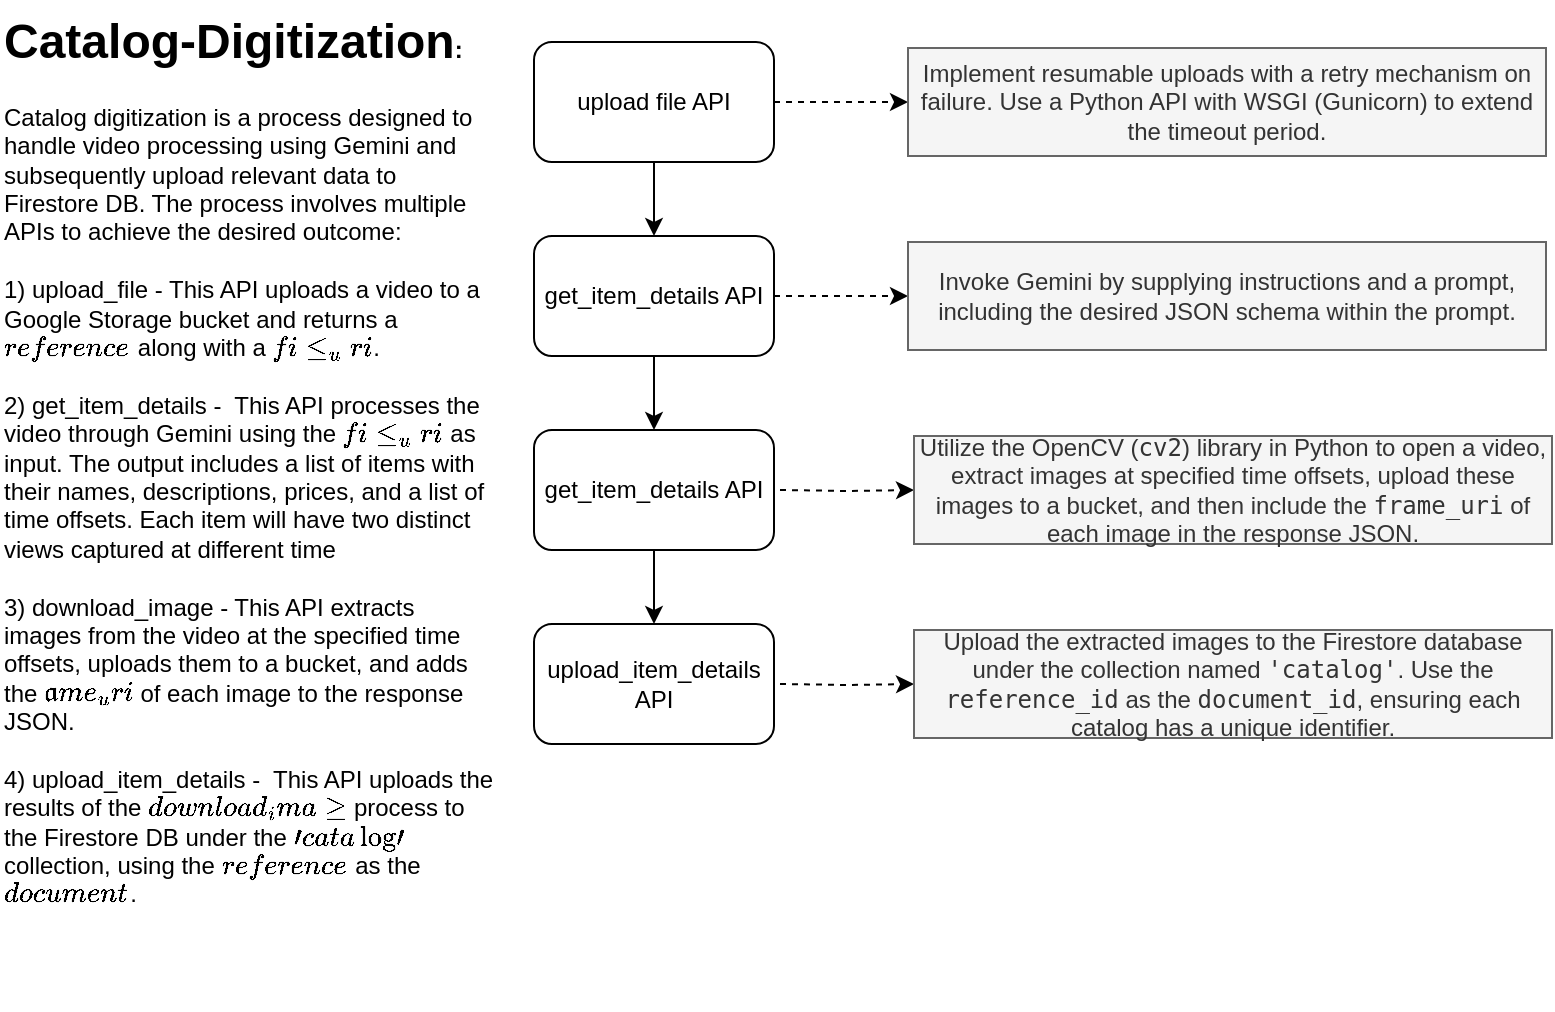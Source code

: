 <mxfile version="24.7.8">
  <diagram name="Page-1" id="tGZ6h4nX2nl4tZphvq1n">
    <mxGraphModel dx="880" dy="460" grid="0" gridSize="10" guides="1" tooltips="1" connect="1" arrows="1" fold="1" page="1" pageScale="1" pageWidth="827" pageHeight="1169" math="0" shadow="0">
      <root>
        <mxCell id="0" />
        <mxCell id="1" parent="0" />
        <mxCell id="Uc2AiXFNQJb0ozkdS__R-6" value="" style="edgeStyle=orthogonalEdgeStyle;rounded=0;orthogonalLoop=1;jettySize=auto;html=1;" edge="1" parent="1" source="Uc2AiXFNQJb0ozkdS__R-1" target="Uc2AiXFNQJb0ozkdS__R-2">
          <mxGeometry relative="1" as="geometry" />
        </mxCell>
        <mxCell id="Uc2AiXFNQJb0ozkdS__R-10" value="" style="edgeStyle=orthogonalEdgeStyle;rounded=0;orthogonalLoop=1;jettySize=auto;html=1;dashed=1;" edge="1" parent="1" source="Uc2AiXFNQJb0ozkdS__R-1" target="Uc2AiXFNQJb0ozkdS__R-9">
          <mxGeometry relative="1" as="geometry" />
        </mxCell>
        <mxCell id="Uc2AiXFNQJb0ozkdS__R-1" value="upload file API" style="rounded=1;whiteSpace=wrap;html=1;" vertex="1" parent="1">
          <mxGeometry x="305" y="37" width="120" height="60" as="geometry" />
        </mxCell>
        <mxCell id="Uc2AiXFNQJb0ozkdS__R-7" value="" style="edgeStyle=orthogonalEdgeStyle;rounded=0;orthogonalLoop=1;jettySize=auto;html=1;" edge="1" parent="1" source="Uc2AiXFNQJb0ozkdS__R-2" target="Uc2AiXFNQJb0ozkdS__R-4">
          <mxGeometry relative="1" as="geometry" />
        </mxCell>
        <mxCell id="Uc2AiXFNQJb0ozkdS__R-12" value="" style="edgeStyle=orthogonalEdgeStyle;rounded=0;orthogonalLoop=1;jettySize=auto;html=1;dashed=1;" edge="1" parent="1" source="Uc2AiXFNQJb0ozkdS__R-2" target="Uc2AiXFNQJb0ozkdS__R-11">
          <mxGeometry relative="1" as="geometry" />
        </mxCell>
        <mxCell id="Uc2AiXFNQJb0ozkdS__R-2" value="get_item_details API" style="rounded=1;whiteSpace=wrap;html=1;" vertex="1" parent="1">
          <mxGeometry x="305" y="134" width="120" height="60" as="geometry" />
        </mxCell>
        <mxCell id="Uc2AiXFNQJb0ozkdS__R-3" value="&lt;h1 style=&quot;margin-top: 0px;&quot;&gt;Catalog-Digitization&lt;span style=&quot;background-color: initial; font-size: 12px;&quot;&gt;:&lt;/span&gt;&lt;/h1&gt;&lt;div&gt;Catalog digitization is a process designed to handle video processing using Gemini and subsequently upload relevant data to Firestore DB. The process involves multiple APIs to achieve the desired outcome:&lt;/div&gt;&lt;div&gt;&lt;br&gt;&lt;/div&gt;&lt;div&gt;1) upload_file - This API uploads a video to a Google Storage bucket and returns a `reference_id` along with a `file_uri`.&lt;/div&gt;&lt;div&gt;&lt;br&gt;&lt;/div&gt;&lt;div&gt;2) get_item_details -&amp;nbsp; This API processes the video through Gemini using the `file_uri` as input. The output includes a list of items with their names, descriptions, prices, and a list of time offsets. Each item will have two distinct views captured at different time&lt;/div&gt;&lt;div&gt;&lt;br&gt;&lt;/div&gt;&lt;div&gt;3) download_image - This API extracts images from the video at the specified time offsets, uploads them to a bucket, and adds the `frame_uri` of each image to the response JSON.&lt;/div&gt;&lt;div&gt;&lt;br&gt;&lt;/div&gt;&lt;div&gt;4) upload_item_details -&amp;nbsp; This API uploads the results of the `download_image` process to the Firestore DB under the `&#39;catalog&#39;` collection, using the `reference_id` as the `document_id`.&lt;/div&gt;" style="text;html=1;whiteSpace=wrap;overflow=hidden;rounded=0;" vertex="1" parent="1">
          <mxGeometry x="38" y="16" width="248" height="502" as="geometry" />
        </mxCell>
        <mxCell id="Uc2AiXFNQJb0ozkdS__R-8" value="" style="edgeStyle=orthogonalEdgeStyle;rounded=0;orthogonalLoop=1;jettySize=auto;html=1;" edge="1" parent="1" source="Uc2AiXFNQJb0ozkdS__R-4" target="Uc2AiXFNQJb0ozkdS__R-5">
          <mxGeometry relative="1" as="geometry" />
        </mxCell>
        <mxCell id="Uc2AiXFNQJb0ozkdS__R-4" value="get_item_details API" style="rounded=1;whiteSpace=wrap;html=1;" vertex="1" parent="1">
          <mxGeometry x="305" y="231" width="120" height="60" as="geometry" />
        </mxCell>
        <mxCell id="Uc2AiXFNQJb0ozkdS__R-5" value="upload_item_details API" style="rounded=1;whiteSpace=wrap;html=1;" vertex="1" parent="1">
          <mxGeometry x="305" y="328" width="120" height="60" as="geometry" />
        </mxCell>
        <mxCell id="Uc2AiXFNQJb0ozkdS__R-9" value="Implement resumable uploads with a retry mechanism on failure. Use a Python API with WSGI (Gunicorn) to extend the timeout period." style="text;html=1;align=center;verticalAlign=middle;whiteSpace=wrap;rounded=0;fillColor=#f5f5f5;fontColor=#333333;strokeColor=#666666;" vertex="1" parent="1">
          <mxGeometry x="492" y="40" width="319" height="54" as="geometry" />
        </mxCell>
        <mxCell id="Uc2AiXFNQJb0ozkdS__R-11" value="Invoke Gemini by supplying instructions and a prompt, including the desired JSON schema within the prompt." style="text;html=1;align=center;verticalAlign=middle;whiteSpace=wrap;rounded=0;fillColor=#f5f5f5;fontColor=#333333;strokeColor=#666666;" vertex="1" parent="1">
          <mxGeometry x="492" y="137" width="319" height="54" as="geometry" />
        </mxCell>
        <mxCell id="Uc2AiXFNQJb0ozkdS__R-13" value="" style="edgeStyle=orthogonalEdgeStyle;rounded=0;orthogonalLoop=1;jettySize=auto;html=1;dashed=1;" edge="1" parent="1" target="Uc2AiXFNQJb0ozkdS__R-14">
          <mxGeometry relative="1" as="geometry">
            <mxPoint x="428" y="261" as="sourcePoint" />
          </mxGeometry>
        </mxCell>
        <mxCell id="Uc2AiXFNQJb0ozkdS__R-14" value="Utilize the OpenCV (&lt;code&gt;cv2&lt;/code&gt;) library in Python to open a video, extract images at specified time offsets, upload these images to a bucket, and then include the &lt;code&gt;frame_uri&lt;/code&gt; of each image in the response JSON." style="text;html=1;align=center;verticalAlign=middle;whiteSpace=wrap;rounded=0;fillColor=#f5f5f5;fontColor=#333333;strokeColor=#666666;" vertex="1" parent="1">
          <mxGeometry x="495" y="234" width="319" height="54" as="geometry" />
        </mxCell>
        <mxCell id="Uc2AiXFNQJb0ozkdS__R-15" value="" style="edgeStyle=orthogonalEdgeStyle;rounded=0;orthogonalLoop=1;jettySize=auto;html=1;dashed=1;" edge="1" parent="1" target="Uc2AiXFNQJb0ozkdS__R-16">
          <mxGeometry relative="1" as="geometry">
            <mxPoint x="428" y="358" as="sourcePoint" />
          </mxGeometry>
        </mxCell>
        <mxCell id="Uc2AiXFNQJb0ozkdS__R-16" value="Upload the extracted images to the Firestore database under the collection named &lt;code&gt;&#39;catalog&#39;&lt;/code&gt;. Use the &lt;code&gt;reference_id&lt;/code&gt; as the &lt;code&gt;document_id&lt;/code&gt;, ensuring each catalog has a unique identifier." style="text;html=1;align=center;verticalAlign=middle;whiteSpace=wrap;rounded=0;fillColor=#f5f5f5;fontColor=#333333;strokeColor=#666666;" vertex="1" parent="1">
          <mxGeometry x="495" y="331" width="319" height="54" as="geometry" />
        </mxCell>
      </root>
    </mxGraphModel>
  </diagram>
</mxfile>

